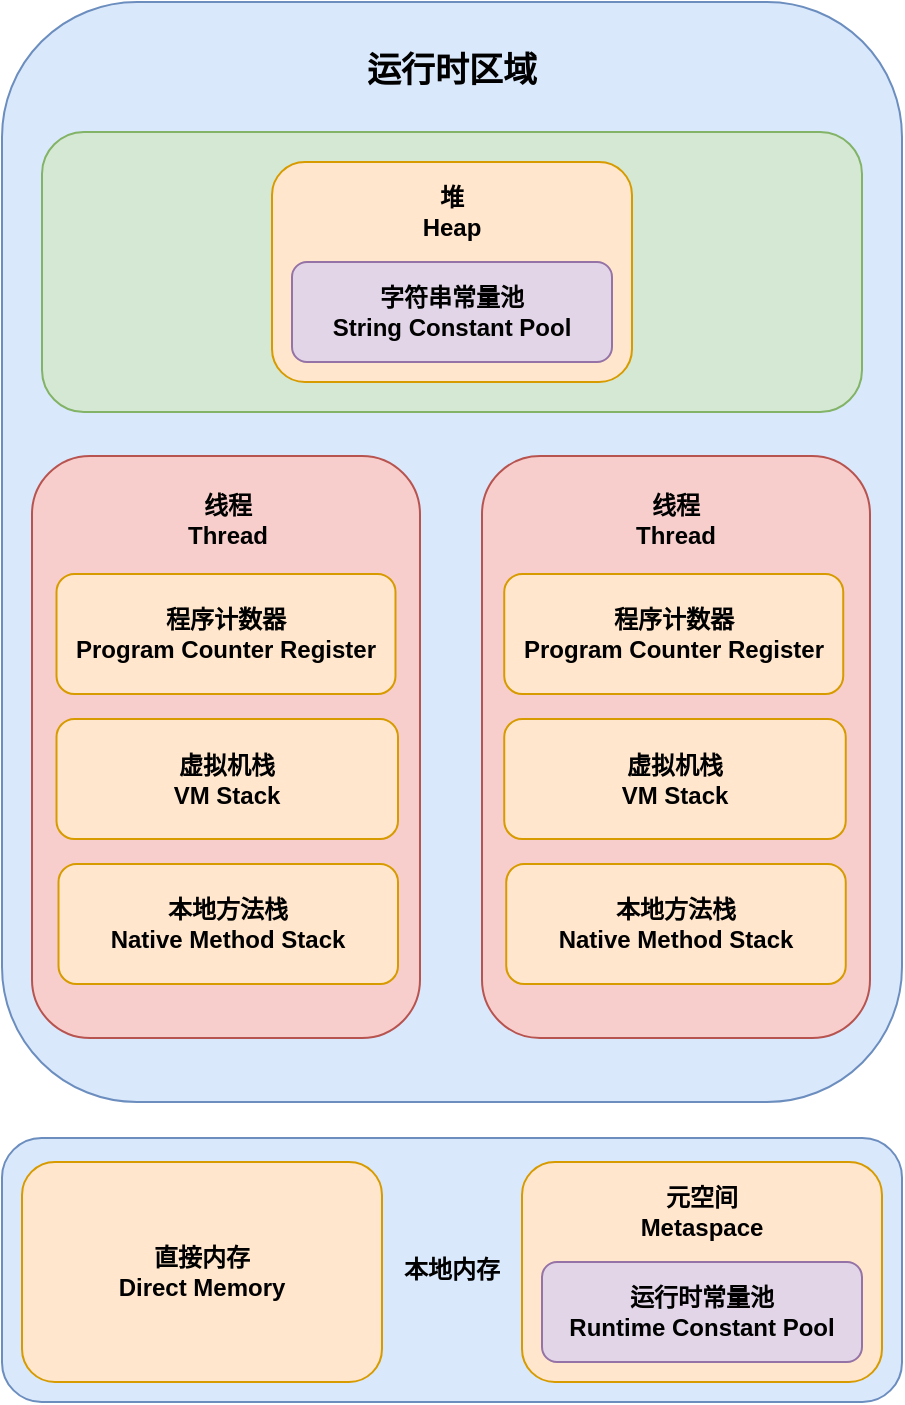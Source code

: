 <mxfile version="22.1.2" type="device">
  <diagram name="第 1 页" id="ddQotzPlWzka4n1u_9EA">
    <mxGraphModel dx="1562" dy="909" grid="1" gridSize="10" guides="1" tooltips="1" connect="1" arrows="1" fold="1" page="1" pageScale="1" pageWidth="827" pageHeight="1169" math="0" shadow="0">
      <root>
        <mxCell id="0" />
        <mxCell id="1" parent="0" />
        <mxCell id="vg-SopMjqNdBb8Twq4c9-1" value="" style="rounded=1;whiteSpace=wrap;html=1;fillColor=#dae8fc;strokeColor=#6c8ebf;" parent="1" vertex="1">
          <mxGeometry x="160" y="300" width="450" height="550" as="geometry" />
        </mxCell>
        <mxCell id="vg-SopMjqNdBb8Twq4c9-2" value="" style="rounded=1;whiteSpace=wrap;html=1;fillColor=#d5e8d4;strokeColor=#82b366;" parent="1" vertex="1">
          <mxGeometry x="180" y="365" width="410" height="140" as="geometry" />
        </mxCell>
        <mxCell id="vg-SopMjqNdBb8Twq4c9-4" value="" style="rounded=1;whiteSpace=wrap;html=1;fillColor=#f8cecc;strokeColor=#b85450;" parent="1" vertex="1">
          <mxGeometry x="175" y="527" width="194" height="291" as="geometry" />
        </mxCell>
        <mxCell id="vg-SopMjqNdBb8Twq4c9-5" value="本地方法栈&lt;br&gt;Native Method Stack" style="rounded=1;whiteSpace=wrap;html=1;fillColor=#ffe6cc;strokeColor=#d79b00;fontStyle=1" parent="1" vertex="1">
          <mxGeometry x="188.25" y="731" width="169.75" height="60" as="geometry" />
        </mxCell>
        <mxCell id="vg-SopMjqNdBb8Twq4c9-6" value="本地内存" style="rounded=1;whiteSpace=wrap;html=1;fillColor=#dae8fc;strokeColor=#6c8ebf;fontStyle=1" parent="1" vertex="1">
          <mxGeometry x="160" y="868" width="450" height="132" as="geometry" />
        </mxCell>
        <mxCell id="vg-SopMjqNdBb8Twq4c9-7" value="程序计数器&lt;br&gt;Program Counter Register" style="rounded=1;whiteSpace=wrap;html=1;fillColor=#ffe6cc;strokeColor=#d79b00;fontStyle=1" parent="1" vertex="1">
          <mxGeometry x="187.25" y="586" width="169.5" height="60" as="geometry" />
        </mxCell>
        <mxCell id="vg-SopMjqNdBb8Twq4c9-8" value="虚拟机栈&lt;br&gt;VM Stack" style="rounded=1;whiteSpace=wrap;html=1;fillColor=#ffe6cc;strokeColor=#d79b00;fontStyle=1" parent="1" vertex="1">
          <mxGeometry x="187.25" y="658.5" width="170.75" height="60" as="geometry" />
        </mxCell>
        <mxCell id="vg-SopMjqNdBb8Twq4c9-10" value="线程&lt;br&gt;Thread" style="text;html=1;strokeColor=none;fillColor=none;align=center;verticalAlign=middle;whiteSpace=wrap;rounded=0;fontStyle=1" parent="1" vertex="1">
          <mxGeometry x="243.13" y="544" width="60" height="30" as="geometry" />
        </mxCell>
        <mxCell id="vg-SopMjqNdBb8Twq4c9-13" value="" style="group" parent="1" vertex="1" connectable="0">
          <mxGeometry x="400" y="527" width="194" height="291" as="geometry" />
        </mxCell>
        <mxCell id="vg-SopMjqNdBb8Twq4c9-14" value="" style="rounded=1;whiteSpace=wrap;html=1;fillColor=#f8cecc;strokeColor=#b85450;" parent="vg-SopMjqNdBb8Twq4c9-13" vertex="1">
          <mxGeometry width="194" height="291" as="geometry" />
        </mxCell>
        <mxCell id="vg-SopMjqNdBb8Twq4c9-15" value="本地方法栈&lt;br&gt;Native Method Stack" style="rounded=1;whiteSpace=wrap;html=1;fillColor=#ffe6cc;strokeColor=#d79b00;fontStyle=1" parent="vg-SopMjqNdBb8Twq4c9-13" vertex="1">
          <mxGeometry x="12.12" y="204" width="169.75" height="60" as="geometry" />
        </mxCell>
        <mxCell id="vg-SopMjqNdBb8Twq4c9-16" value="虚拟机栈&lt;br&gt;VM Stack" style="rounded=1;whiteSpace=wrap;html=1;fillColor=#ffe6cc;strokeColor=#d79b00;fontStyle=1" parent="vg-SopMjqNdBb8Twq4c9-13" vertex="1">
          <mxGeometry x="11.12" y="131.5" width="170.75" height="60" as="geometry" />
        </mxCell>
        <mxCell id="vg-SopMjqNdBb8Twq4c9-17" value="程序计数器&lt;br&gt;Program Counter Register" style="rounded=1;whiteSpace=wrap;html=1;fillColor=#ffe6cc;strokeColor=#d79b00;fontStyle=1" parent="vg-SopMjqNdBb8Twq4c9-13" vertex="1">
          <mxGeometry x="11.12" y="59" width="169.5" height="60" as="geometry" />
        </mxCell>
        <mxCell id="vg-SopMjqNdBb8Twq4c9-18" value="线程&lt;br&gt;Thread" style="text;html=1;strokeColor=none;fillColor=none;align=center;verticalAlign=middle;whiteSpace=wrap;rounded=0;fontStyle=1" parent="vg-SopMjqNdBb8Twq4c9-13" vertex="1">
          <mxGeometry x="67" y="17" width="60" height="30" as="geometry" />
        </mxCell>
        <mxCell id="vg-SopMjqNdBb8Twq4c9-22" value="" style="group" parent="1" vertex="1" connectable="0">
          <mxGeometry x="420" y="880" width="180" height="110" as="geometry" />
        </mxCell>
        <mxCell id="vg-SopMjqNdBb8Twq4c9-20" value="" style="rounded=1;whiteSpace=wrap;html=1;fillColor=#ffe6cc;strokeColor=#d79b00;fontStyle=1" parent="vg-SopMjqNdBb8Twq4c9-22" vertex="1">
          <mxGeometry width="180" height="110" as="geometry" />
        </mxCell>
        <mxCell id="vg-SopMjqNdBb8Twq4c9-19" value="运行时常量池&lt;br&gt;Runtime Constant Pool" style="rounded=1;whiteSpace=wrap;html=1;fillColor=#e1d5e7;strokeColor=#9673a6;fontStyle=1" parent="vg-SopMjqNdBb8Twq4c9-22" vertex="1">
          <mxGeometry x="10" y="50" width="160" height="50" as="geometry" />
        </mxCell>
        <mxCell id="vg-SopMjqNdBb8Twq4c9-21" value="元空间&lt;br&gt;Metaspace" style="text;html=1;strokeColor=none;fillColor=none;align=center;verticalAlign=middle;whiteSpace=wrap;rounded=0;fontStyle=1" parent="vg-SopMjqNdBb8Twq4c9-22" vertex="1">
          <mxGeometry x="45" y="10" width="90" height="30" as="geometry" />
        </mxCell>
        <mxCell id="vg-SopMjqNdBb8Twq4c9-25" value="直接内存&lt;br&gt;Direct Memory" style="rounded=1;whiteSpace=wrap;html=1;fillColor=#ffe6cc;strokeColor=#d79b00;fontStyle=1" parent="1" vertex="1">
          <mxGeometry x="170" y="880" width="180" height="110" as="geometry" />
        </mxCell>
        <mxCell id="vg-SopMjqNdBb8Twq4c9-26" value="运行时区域" style="text;html=1;strokeColor=none;fillColor=none;align=center;verticalAlign=middle;whiteSpace=wrap;rounded=0;fontStyle=1;fontSize=17;" parent="1" vertex="1">
          <mxGeometry x="290" y="320" width="190" height="30" as="geometry" />
        </mxCell>
        <mxCell id="44JxWdY_Hp18KIjJX5c1-2" value="" style="rounded=1;whiteSpace=wrap;html=1;fillColor=#ffe6cc;strokeColor=#d79b00;fontStyle=1" vertex="1" parent="1">
          <mxGeometry x="295" y="380" width="180" height="110" as="geometry" />
        </mxCell>
        <mxCell id="44JxWdY_Hp18KIjJX5c1-3" value="字符串常量池&lt;br&gt;String Constant Pool" style="rounded=1;whiteSpace=wrap;html=1;fillColor=#e1d5e7;strokeColor=#9673a6;fontStyle=1" vertex="1" parent="1">
          <mxGeometry x="305" y="430" width="160" height="50" as="geometry" />
        </mxCell>
        <mxCell id="44JxWdY_Hp18KIjJX5c1-4" value="堆&lt;br&gt;Heap" style="text;html=1;strokeColor=none;fillColor=none;align=center;verticalAlign=middle;whiteSpace=wrap;rounded=0;fontStyle=1" vertex="1" parent="1">
          <mxGeometry x="340" y="390" width="90" height="30" as="geometry" />
        </mxCell>
      </root>
    </mxGraphModel>
  </diagram>
</mxfile>
